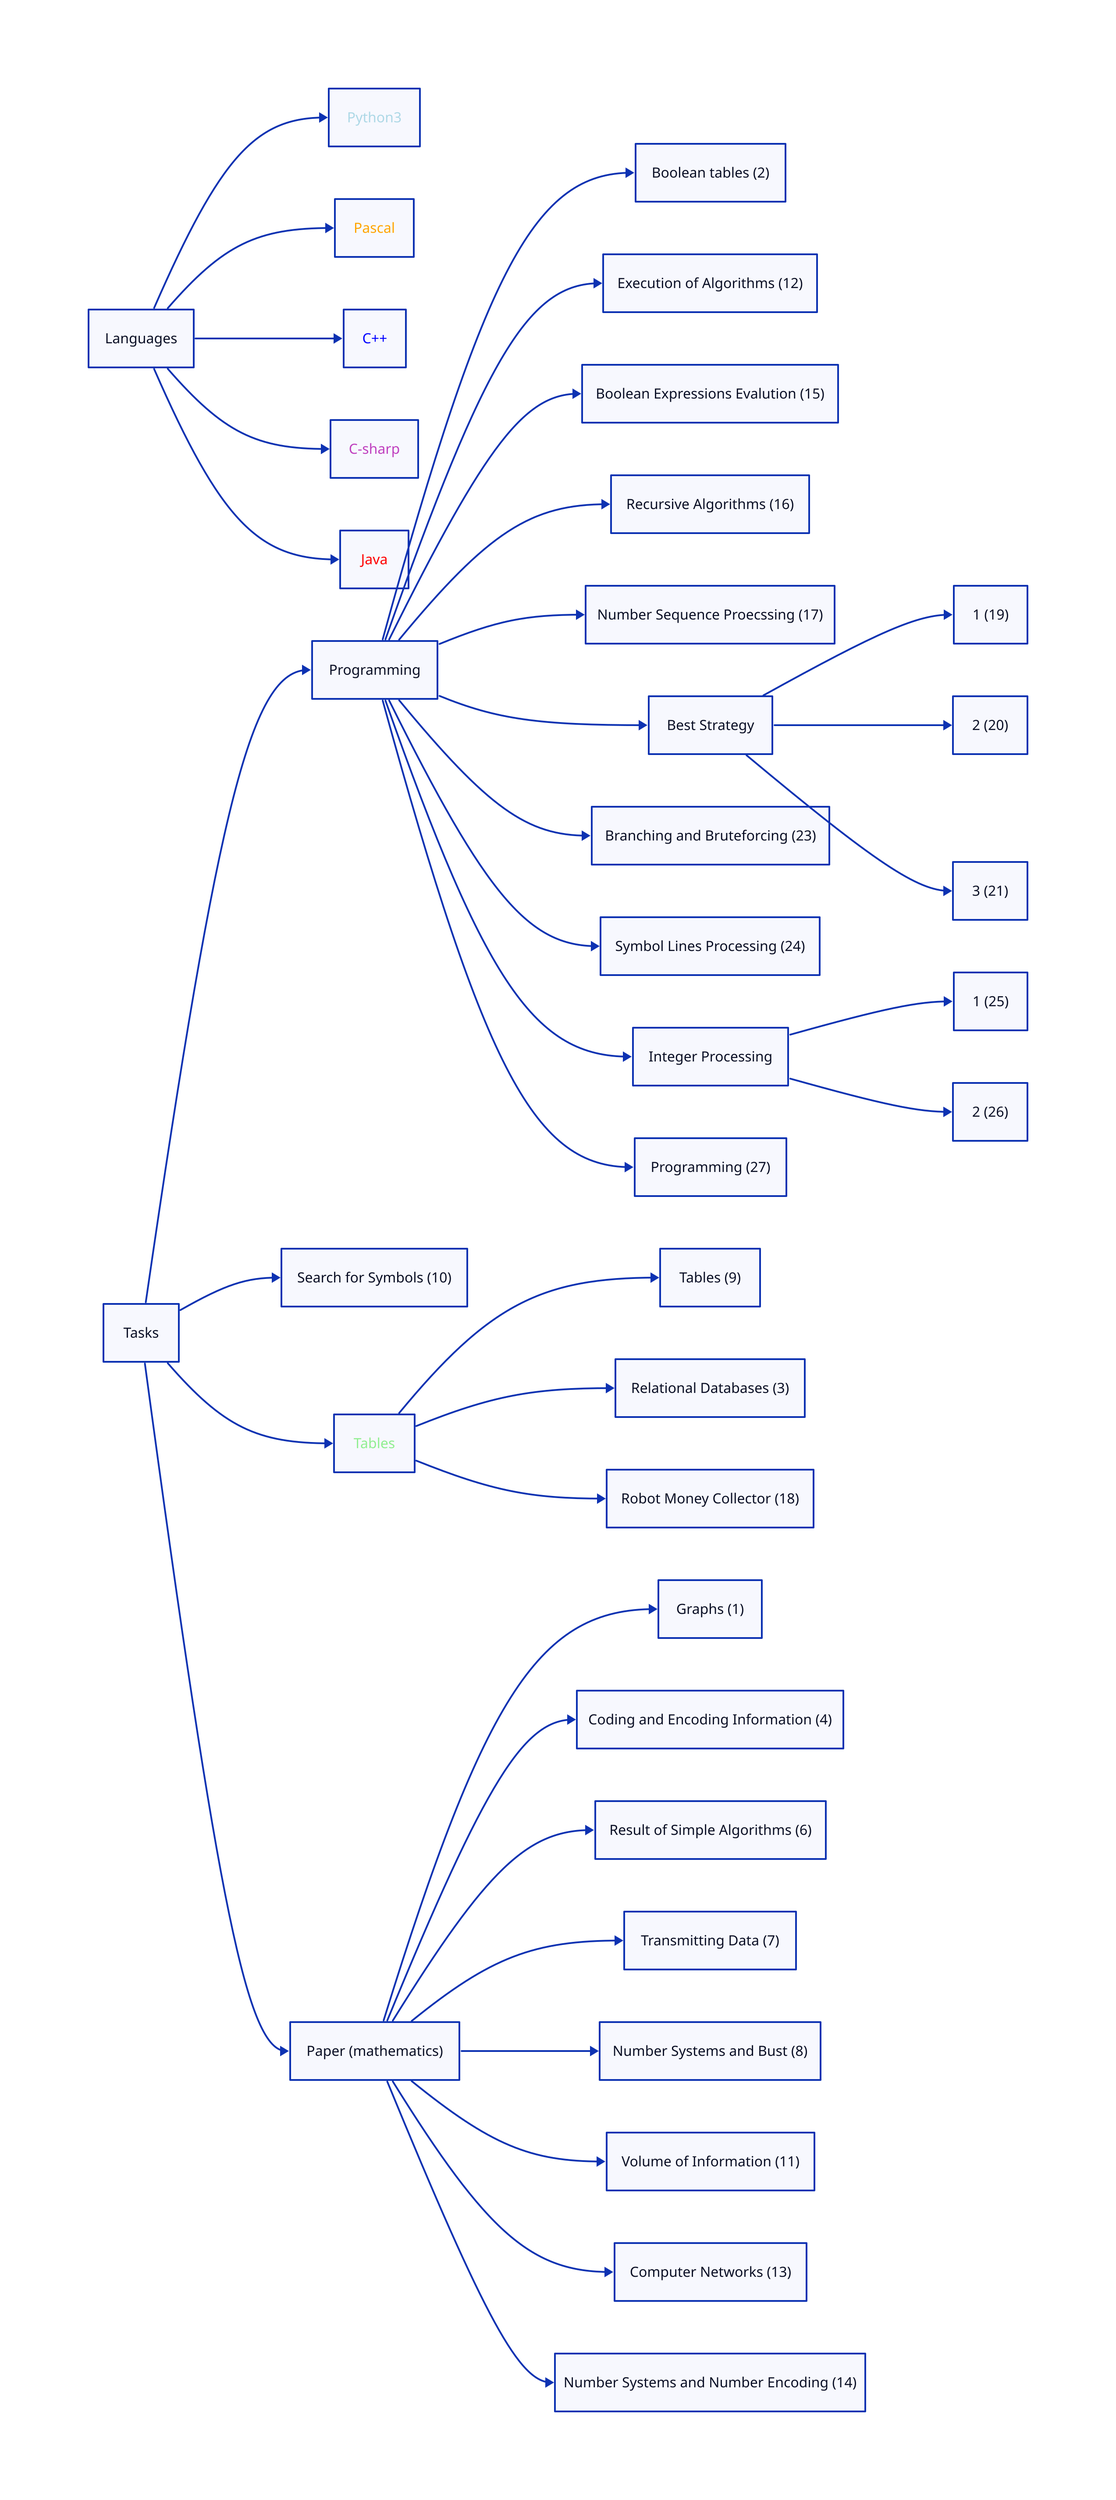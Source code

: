 direction: right
Python3.style.font-color: lightblue
Pascal.style.font-color: orange
C++.style.font-color: Blue
C-sharp.style.font-color: "#BF40BF"
Java.style.font-color: red
Languages
Languages -> Python3
Languages -> Pascal
Languages -> C++
Languages -> C-sharp
Languages -> Java
Tables.style.font-color: lightgreen
Tasks
Tasks -> Search for Symbols (10)
Tasks -> Programming
Programming -> Boolean tables (2)
Programming -> Execution of Algorithms (12)
Programming -> Boolean Expressions Evalution (15)
Programming -> Recursive Algorithms (16)
Programming -> Number Sequence Proecssing (17)
Programming -> Best Strategy
Best Strategy -> 1 (19)
Best Strategy -> 2 (20)
Best Strategy -> 3 (21)
Programming -> Branching and Bruteforcing (23)
Programming -> Symbol Lines Processing (24)
Programming -> Integer Processing
Integer Processing -> 1 (25)
Integer Processing -> 2 (26)
Programming -> Programming (27)
Tasks -> Tables
Tables -> Tables (9)
Tables -> Relational Databases (3)
Tables -> Robot Money Collector (18)
Tasks -> Paper (mathematics)
Paper (mathematics) -> Graphs (1)
Paper (mathematics) -> Coding and Encoding Information (4)
Paper (mathematics) -> Result of Simple Algorithms (6)
Paper (mathematics) -> Transmitting Data (7)
Paper (mathematics) -> Number Systems and Bust (8)
Paper (mathematics) -> Volume of Information (11)
Paper (mathematics) -> Computer Networks (13)
Paper (mathematics) -> Number Systems and Number Encoding (14)
